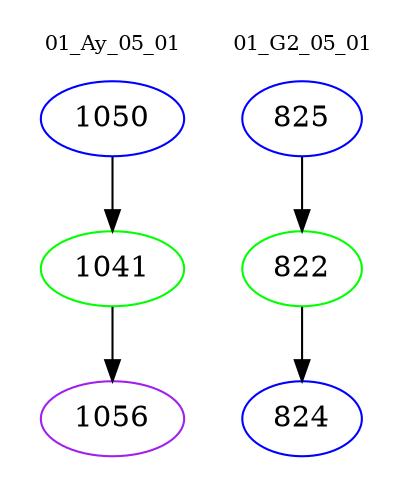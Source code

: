 digraph{
subgraph cluster_0 {
color = white
label = "01_Ay_05_01";
fontsize=10;
T0_1050 [label="1050", color="blue"]
T0_1050 -> T0_1041 [color="black"]
T0_1041 [label="1041", color="green"]
T0_1041 -> T0_1056 [color="black"]
T0_1056 [label="1056", color="purple"]
}
subgraph cluster_1 {
color = white
label = "01_G2_05_01";
fontsize=10;
T1_825 [label="825", color="blue"]
T1_825 -> T1_822 [color="black"]
T1_822 [label="822", color="green"]
T1_822 -> T1_824 [color="black"]
T1_824 [label="824", color="blue"]
}
}
